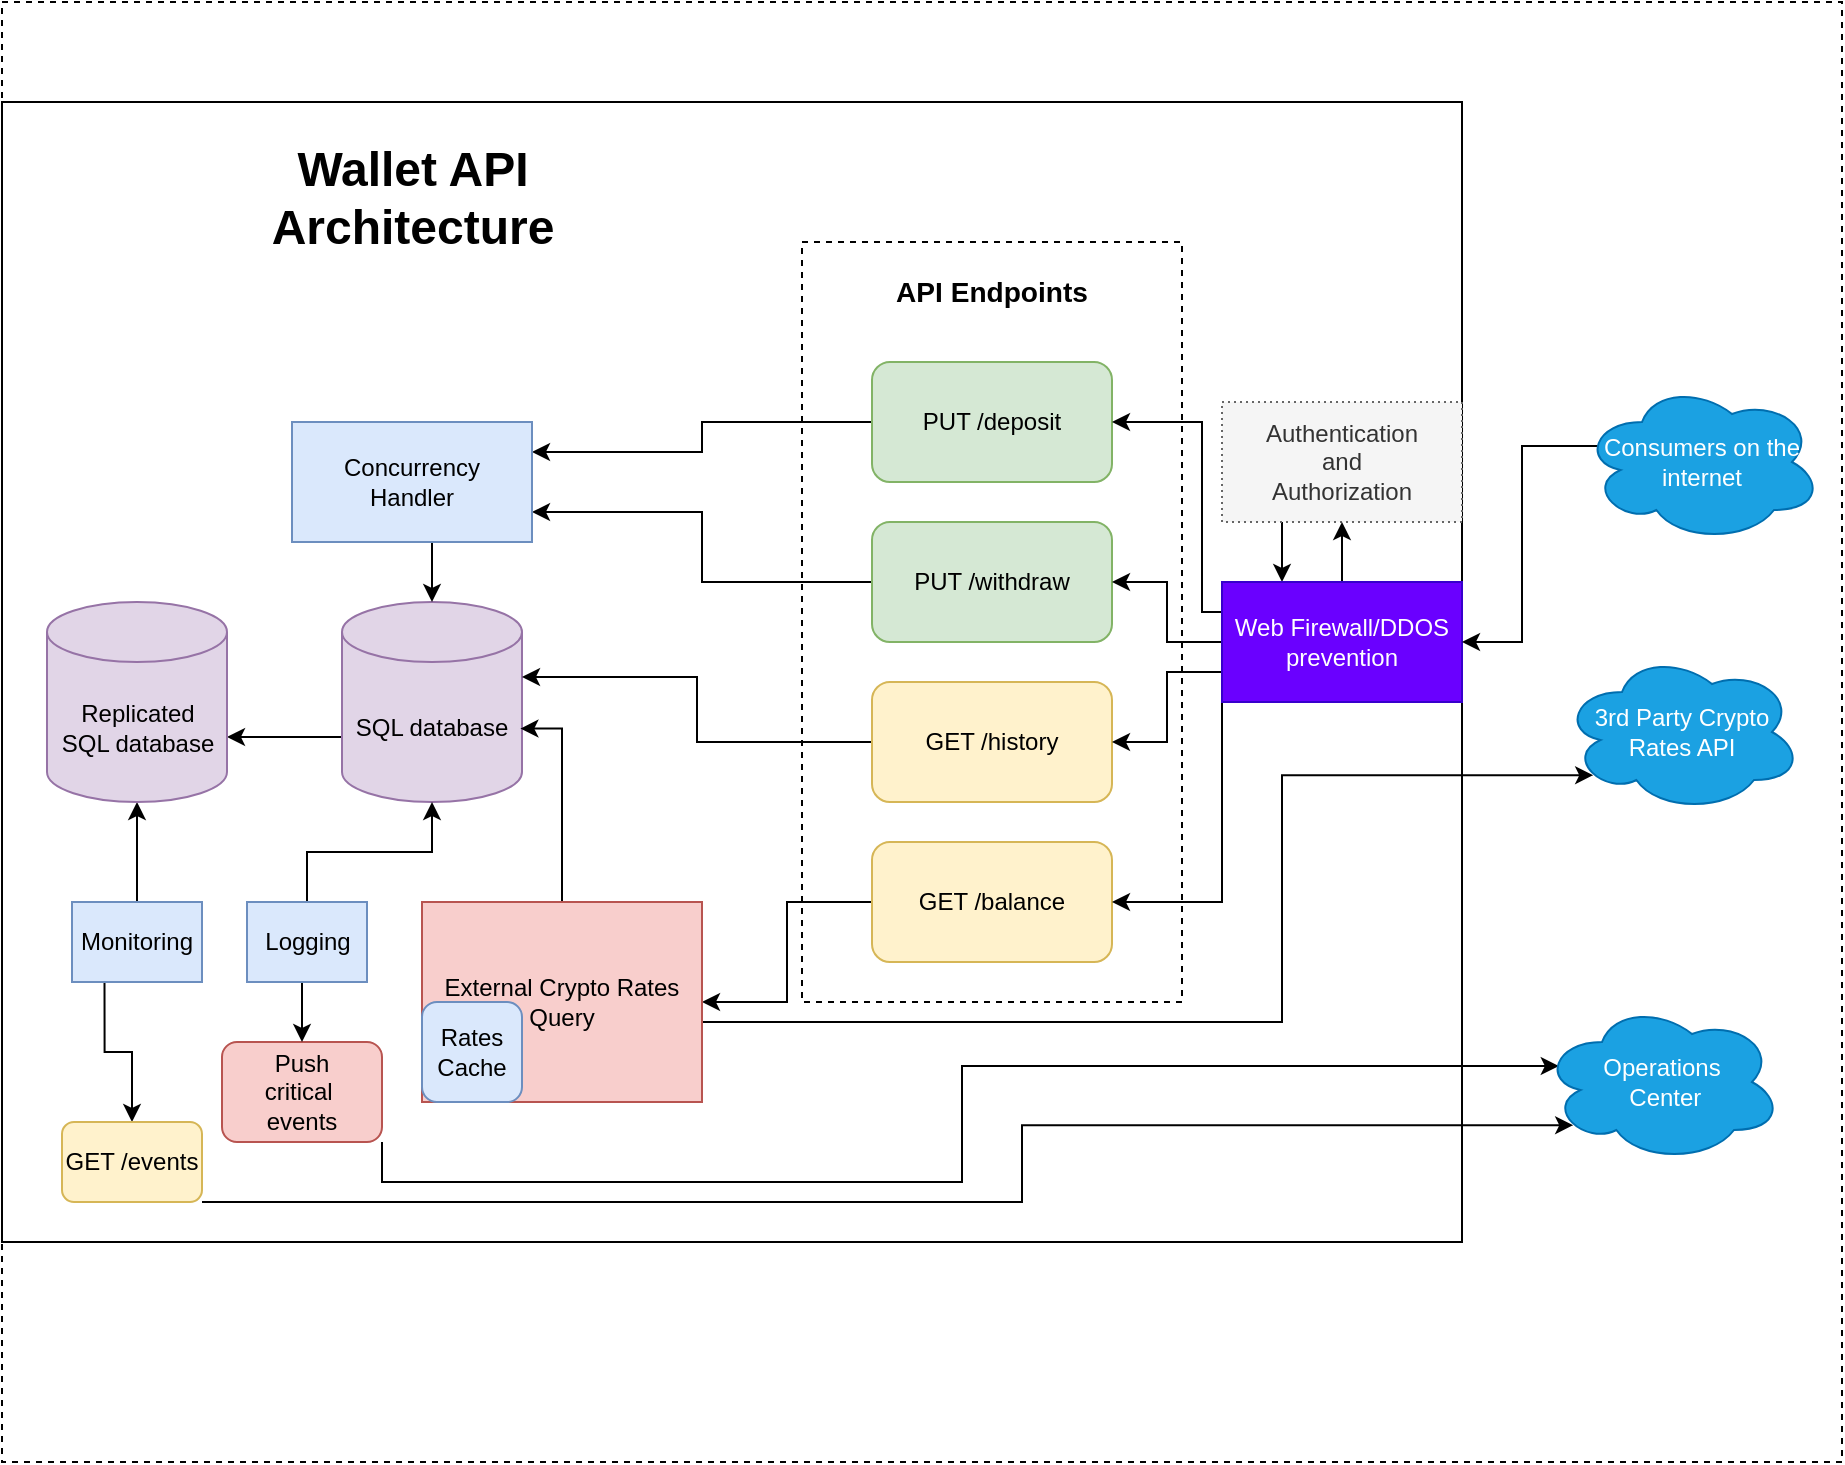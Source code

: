 <mxfile version="14.6.13" type="device"><diagram id="Gq1grKyeu_nSM5PSLiE5" name="Page-1"><mxGraphModel dx="780" dy="720" grid="1" gridSize="10" guides="1" tooltips="1" connect="1" arrows="1" fold="1" page="1" pageScale="1" pageWidth="1169" pageHeight="827" math="0" shadow="0"><root><mxCell id="0"/><mxCell id="1" parent="0"/><mxCell id="cmRVjrvB73fL5MJ9aO9_-28" value="" style="rounded=0;whiteSpace=wrap;html=1;dashed=1;fillColor=none;" vertex="1" parent="1"><mxGeometry x="30" width="920" height="730" as="geometry"/></mxCell><mxCell id="cmRVjrvB73fL5MJ9aO9_-17" value="" style="rounded=0;whiteSpace=wrap;html=1;fillColor=none;" vertex="1" parent="1"><mxGeometry x="30" y="50" width="730" height="570" as="geometry"/></mxCell><mxCell id="cmRVjrvB73fL5MJ9aO9_-7" value="&lt;h1&gt;&lt;br&gt;&lt;/h1&gt;" style="rounded=0;whiteSpace=wrap;html=1;dashed=1;fillColor=none;horizontal=0;" vertex="1" parent="1"><mxGeometry x="430" y="120" width="190" height="380" as="geometry"/></mxCell><mxCell id="cmRVjrvB73fL5MJ9aO9_-41" style="edgeStyle=orthogonalEdgeStyle;rounded=0;orthogonalLoop=1;jettySize=auto;html=1;exitX=0;exitY=0;exitDx=0;exitDy=67.5;exitPerimeter=0;entryX=1;entryY=0;entryDx=0;entryDy=67.5;entryPerimeter=0;" edge="1" parent="1" source="cmRVjrvB73fL5MJ9aO9_-1" target="cmRVjrvB73fL5MJ9aO9_-39"><mxGeometry relative="1" as="geometry"/></mxCell><mxCell id="cmRVjrvB73fL5MJ9aO9_-1" value="SQL database" style="shape=cylinder3;whiteSpace=wrap;html=1;boundedLbl=1;backgroundOutline=1;size=15;fillColor=#e1d5e7;strokeColor=#9673a6;" vertex="1" parent="1"><mxGeometry x="200" y="300" width="90" height="100" as="geometry"/></mxCell><mxCell id="cmRVjrvB73fL5MJ9aO9_-12" style="edgeStyle=orthogonalEdgeStyle;rounded=0;orthogonalLoop=1;jettySize=auto;html=1;entryX=1;entryY=0.25;entryDx=0;entryDy=0;" edge="1" parent="1" source="cmRVjrvB73fL5MJ9aO9_-2" target="cmRVjrvB73fL5MJ9aO9_-11"><mxGeometry relative="1" as="geometry"/></mxCell><mxCell id="cmRVjrvB73fL5MJ9aO9_-2" value="PUT /deposit" style="rounded=1;whiteSpace=wrap;html=1;fillColor=#d5e8d4;strokeColor=#82b366;" vertex="1" parent="1"><mxGeometry x="465" y="180" width="120" height="60" as="geometry"/></mxCell><mxCell id="cmRVjrvB73fL5MJ9aO9_-13" style="edgeStyle=orthogonalEdgeStyle;rounded=0;orthogonalLoop=1;jettySize=auto;html=1;entryX=1;entryY=0.75;entryDx=0;entryDy=0;" edge="1" parent="1" source="cmRVjrvB73fL5MJ9aO9_-3" target="cmRVjrvB73fL5MJ9aO9_-11"><mxGeometry relative="1" as="geometry"/></mxCell><mxCell id="cmRVjrvB73fL5MJ9aO9_-3" value="PUT /withdraw" style="rounded=1;whiteSpace=wrap;html=1;fillColor=#d5e8d4;strokeColor=#82b366;" vertex="1" parent="1"><mxGeometry x="465" y="260" width="120" height="60" as="geometry"/></mxCell><mxCell id="cmRVjrvB73fL5MJ9aO9_-10" style="edgeStyle=orthogonalEdgeStyle;rounded=0;orthogonalLoop=1;jettySize=auto;html=1;exitX=0;exitY=0.5;exitDx=0;exitDy=0;entryX=1;entryY=0;entryDx=0;entryDy=37.5;entryPerimeter=0;" edge="1" parent="1" source="cmRVjrvB73fL5MJ9aO9_-4" target="cmRVjrvB73fL5MJ9aO9_-1"><mxGeometry relative="1" as="geometry"/></mxCell><mxCell id="cmRVjrvB73fL5MJ9aO9_-4" value="GET /history" style="rounded=1;whiteSpace=wrap;html=1;fillColor=#fff2cc;strokeColor=#d6b656;" vertex="1" parent="1"><mxGeometry x="465" y="340" width="120" height="60" as="geometry"/></mxCell><mxCell id="cmRVjrvB73fL5MJ9aO9_-9" style="edgeStyle=orthogonalEdgeStyle;rounded=0;orthogonalLoop=1;jettySize=auto;html=1;exitX=0;exitY=0.5;exitDx=0;exitDy=0;entryX=1;entryY=0.5;entryDx=0;entryDy=0;" edge="1" parent="1" source="cmRVjrvB73fL5MJ9aO9_-5" target="cmRVjrvB73fL5MJ9aO9_-22"><mxGeometry relative="1" as="geometry"/></mxCell><mxCell id="cmRVjrvB73fL5MJ9aO9_-5" value="GET /balance" style="rounded=1;whiteSpace=wrap;html=1;fillColor=#fff2cc;strokeColor=#d6b656;" vertex="1" parent="1"><mxGeometry x="465" y="420" width="120" height="60" as="geometry"/></mxCell><mxCell id="cmRVjrvB73fL5MJ9aO9_-8" value="&lt;h3&gt;API Endpoints&lt;/h3&gt;" style="text;html=1;strokeColor=none;fillColor=none;align=center;verticalAlign=middle;whiteSpace=wrap;rounded=0;dashed=1;" vertex="1" parent="1"><mxGeometry x="465" y="130" width="120" height="30" as="geometry"/></mxCell><mxCell id="cmRVjrvB73fL5MJ9aO9_-14" style="edgeStyle=orthogonalEdgeStyle;rounded=0;orthogonalLoop=1;jettySize=auto;html=1;exitX=0.5;exitY=1;exitDx=0;exitDy=0;entryX=0.5;entryY=0;entryDx=0;entryDy=0;entryPerimeter=0;" edge="1" parent="1" source="cmRVjrvB73fL5MJ9aO9_-11" target="cmRVjrvB73fL5MJ9aO9_-1"><mxGeometry relative="1" as="geometry"/></mxCell><mxCell id="cmRVjrvB73fL5MJ9aO9_-11" value="Concurrency &lt;br&gt;Handler" style="rounded=0;whiteSpace=wrap;html=1;fillColor=#dae8fc;strokeColor=#6c8ebf;" vertex="1" parent="1"><mxGeometry x="175" y="210" width="120" height="60" as="geometry"/></mxCell><mxCell id="cmRVjrvB73fL5MJ9aO9_-60" style="edgeStyle=orthogonalEdgeStyle;rounded=0;orthogonalLoop=1;jettySize=auto;html=1;exitX=0.25;exitY=1;exitDx=0;exitDy=0;entryX=0.25;entryY=0;entryDx=0;entryDy=0;" edge="1" parent="1" source="cmRVjrvB73fL5MJ9aO9_-15" target="cmRVjrvB73fL5MJ9aO9_-47"><mxGeometry relative="1" as="geometry"/></mxCell><mxCell id="cmRVjrvB73fL5MJ9aO9_-15" value="Authentication&lt;br&gt;and&lt;br&gt;Authorization" style="rounded=0;whiteSpace=wrap;html=1;fillColor=#f5f5f5;dashed=1;dashPattern=1 2;strokeColor=#666666;fontColor=#333333;" vertex="1" parent="1"><mxGeometry x="640" y="200" width="120" height="60" as="geometry"/></mxCell><mxCell id="cmRVjrvB73fL5MJ9aO9_-18" value="&lt;h1&gt;Wallet API Architecture&lt;/h1&gt;" style="text;html=1;strokeColor=none;fillColor=none;align=center;verticalAlign=middle;whiteSpace=wrap;rounded=0;" vertex="1" parent="1"><mxGeometry x="152.5" y="50" width="165" height="95" as="geometry"/></mxCell><mxCell id="cmRVjrvB73fL5MJ9aO9_-23" style="edgeStyle=orthogonalEdgeStyle;rounded=0;orthogonalLoop=1;jettySize=auto;html=1;entryX=0.991;entryY=0.633;entryDx=0;entryDy=0;entryPerimeter=0;" edge="1" parent="1" source="cmRVjrvB73fL5MJ9aO9_-22" target="cmRVjrvB73fL5MJ9aO9_-1"><mxGeometry relative="1" as="geometry"/></mxCell><mxCell id="cmRVjrvB73fL5MJ9aO9_-54" style="edgeStyle=orthogonalEdgeStyle;rounded=0;orthogonalLoop=1;jettySize=auto;html=1;exitX=1;exitY=0.75;exitDx=0;exitDy=0;entryX=0.13;entryY=0.77;entryDx=0;entryDy=0;entryPerimeter=0;" edge="1" parent="1" source="cmRVjrvB73fL5MJ9aO9_-22" target="cmRVjrvB73fL5MJ9aO9_-25"><mxGeometry relative="1" as="geometry"><Array as="points"><mxPoint x="380" y="510"/><mxPoint x="670" y="510"/><mxPoint x="670" y="387"/></Array></mxGeometry></mxCell><mxCell id="cmRVjrvB73fL5MJ9aO9_-22" value="External Crypto Rates Query" style="rounded=0;whiteSpace=wrap;html=1;fillColor=#f8cecc;strokeColor=#b85450;" vertex="1" parent="1"><mxGeometry x="240" y="450" width="140" height="100" as="geometry"/></mxCell><mxCell id="cmRVjrvB73fL5MJ9aO9_-25" value="3rd Party Crypto Rates API" style="ellipse;shape=cloud;whiteSpace=wrap;html=1;fillColor=#1ba1e2;strokeColor=#006EAF;fontColor=#ffffff;" vertex="1" parent="1"><mxGeometry x="810" y="325" width="120" height="80" as="geometry"/></mxCell><mxCell id="cmRVjrvB73fL5MJ9aO9_-26" value="Rates&lt;br&gt;Cache" style="rounded=1;whiteSpace=wrap;html=1;fillColor=#dae8fc;strokeColor=#6c8ebf;" vertex="1" parent="1"><mxGeometry x="240" y="500" width="50" height="50" as="geometry"/></mxCell><mxCell id="cmRVjrvB73fL5MJ9aO9_-36" style="edgeStyle=orthogonalEdgeStyle;rounded=0;orthogonalLoop=1;jettySize=auto;html=1;exitX=0.25;exitY=1;exitDx=0;exitDy=0;entryX=0.5;entryY=0;entryDx=0;entryDy=0;" edge="1" parent="1" source="cmRVjrvB73fL5MJ9aO9_-29" target="cmRVjrvB73fL5MJ9aO9_-31"><mxGeometry relative="1" as="geometry"/></mxCell><mxCell id="cmRVjrvB73fL5MJ9aO9_-42" style="edgeStyle=orthogonalEdgeStyle;rounded=0;orthogonalLoop=1;jettySize=auto;html=1;entryX=0.5;entryY=1;entryDx=0;entryDy=0;entryPerimeter=0;" edge="1" parent="1" source="cmRVjrvB73fL5MJ9aO9_-29" target="cmRVjrvB73fL5MJ9aO9_-39"><mxGeometry relative="1" as="geometry"><mxPoint x="110" y="425" as="targetPoint"/></mxGeometry></mxCell><mxCell id="cmRVjrvB73fL5MJ9aO9_-29" value="Monitoring" style="rounded=0;whiteSpace=wrap;html=1;fillColor=#dae8fc;strokeColor=#6c8ebf;" vertex="1" parent="1"><mxGeometry x="65" y="450" width="65" height="40" as="geometry"/></mxCell><mxCell id="cmRVjrvB73fL5MJ9aO9_-56" style="edgeStyle=orthogonalEdgeStyle;rounded=0;orthogonalLoop=1;jettySize=auto;html=1;entryX=0.13;entryY=0.77;entryDx=0;entryDy=0;entryPerimeter=0;" edge="1" parent="1" source="cmRVjrvB73fL5MJ9aO9_-31" target="cmRVjrvB73fL5MJ9aO9_-33"><mxGeometry relative="1" as="geometry"><Array as="points"><mxPoint x="540" y="600"/><mxPoint x="540" y="562"/></Array></mxGeometry></mxCell><mxCell id="cmRVjrvB73fL5MJ9aO9_-31" value="GET /events" style="rounded=1;whiteSpace=wrap;html=1;fillColor=#fff2cc;strokeColor=#d6b656;" vertex="1" parent="1"><mxGeometry x="60" y="560" width="70" height="40" as="geometry"/></mxCell><mxCell id="cmRVjrvB73fL5MJ9aO9_-55" style="edgeStyle=orthogonalEdgeStyle;rounded=0;orthogonalLoop=1;jettySize=auto;html=1;exitX=1;exitY=1;exitDx=0;exitDy=0;entryX=0.07;entryY=0.4;entryDx=0;entryDy=0;entryPerimeter=0;" edge="1" parent="1" source="cmRVjrvB73fL5MJ9aO9_-32" target="cmRVjrvB73fL5MJ9aO9_-33"><mxGeometry relative="1" as="geometry"/></mxCell><mxCell id="cmRVjrvB73fL5MJ9aO9_-32" value="Push&lt;br&gt;critical&amp;nbsp;&lt;br&gt;events" style="rounded=1;whiteSpace=wrap;html=1;fillColor=#f8cecc;strokeColor=#b85450;" vertex="1" parent="1"><mxGeometry x="140" y="520" width="80" height="50" as="geometry"/></mxCell><mxCell id="cmRVjrvB73fL5MJ9aO9_-33" value="Operations&lt;br&gt;&amp;nbsp;Center" style="ellipse;shape=cloud;whiteSpace=wrap;html=1;fillColor=#1ba1e2;strokeColor=#006EAF;fontColor=#ffffff;" vertex="1" parent="1"><mxGeometry x="800" y="500" width="120" height="80" as="geometry"/></mxCell><mxCell id="cmRVjrvB73fL5MJ9aO9_-39" value="Replicated&lt;br&gt;SQL database" style="shape=cylinder3;whiteSpace=wrap;html=1;boundedLbl=1;backgroundOutline=1;size=15;fillColor=#e1d5e7;strokeColor=#9673a6;" vertex="1" parent="1"><mxGeometry x="52.5" y="300" width="90" height="100" as="geometry"/></mxCell><mxCell id="cmRVjrvB73fL5MJ9aO9_-45" style="edgeStyle=orthogonalEdgeStyle;rounded=0;orthogonalLoop=1;jettySize=auto;html=1;" edge="1" parent="1" source="cmRVjrvB73fL5MJ9aO9_-44" target="cmRVjrvB73fL5MJ9aO9_-1"><mxGeometry relative="1" as="geometry"/></mxCell><mxCell id="cmRVjrvB73fL5MJ9aO9_-46" style="edgeStyle=orthogonalEdgeStyle;rounded=0;orthogonalLoop=1;jettySize=auto;html=1;exitX=0.25;exitY=1;exitDx=0;exitDy=0;entryX=0.5;entryY=0;entryDx=0;entryDy=0;" edge="1" parent="1" source="cmRVjrvB73fL5MJ9aO9_-44" target="cmRVjrvB73fL5MJ9aO9_-32"><mxGeometry relative="1" as="geometry"/></mxCell><mxCell id="cmRVjrvB73fL5MJ9aO9_-44" value="Logging" style="rounded=0;whiteSpace=wrap;html=1;fillColor=#dae8fc;strokeColor=#6c8ebf;" vertex="1" parent="1"><mxGeometry x="152.5" y="450" width="60" height="40" as="geometry"/></mxCell><mxCell id="cmRVjrvB73fL5MJ9aO9_-48" style="edgeStyle=orthogonalEdgeStyle;rounded=0;orthogonalLoop=1;jettySize=auto;html=1;exitX=0;exitY=0.25;exitDx=0;exitDy=0;entryX=1;entryY=0.5;entryDx=0;entryDy=0;" edge="1" parent="1" source="cmRVjrvB73fL5MJ9aO9_-47" target="cmRVjrvB73fL5MJ9aO9_-2"><mxGeometry relative="1" as="geometry"><Array as="points"><mxPoint x="630" y="305"/><mxPoint x="630" y="210"/></Array></mxGeometry></mxCell><mxCell id="cmRVjrvB73fL5MJ9aO9_-49" style="edgeStyle=orthogonalEdgeStyle;rounded=0;orthogonalLoop=1;jettySize=auto;html=1;" edge="1" parent="1" source="cmRVjrvB73fL5MJ9aO9_-47" target="cmRVjrvB73fL5MJ9aO9_-3"><mxGeometry relative="1" as="geometry"/></mxCell><mxCell id="cmRVjrvB73fL5MJ9aO9_-50" style="edgeStyle=orthogonalEdgeStyle;rounded=0;orthogonalLoop=1;jettySize=auto;html=1;exitX=0;exitY=0.75;exitDx=0;exitDy=0;entryX=1;entryY=0.5;entryDx=0;entryDy=0;" edge="1" parent="1" source="cmRVjrvB73fL5MJ9aO9_-47" target="cmRVjrvB73fL5MJ9aO9_-4"><mxGeometry relative="1" as="geometry"/></mxCell><mxCell id="cmRVjrvB73fL5MJ9aO9_-51" style="edgeStyle=orthogonalEdgeStyle;rounded=0;orthogonalLoop=1;jettySize=auto;html=1;exitX=0;exitY=1;exitDx=0;exitDy=0;entryX=1;entryY=0.5;entryDx=0;entryDy=0;" edge="1" parent="1" source="cmRVjrvB73fL5MJ9aO9_-47" target="cmRVjrvB73fL5MJ9aO9_-5"><mxGeometry relative="1" as="geometry"/></mxCell><mxCell id="cmRVjrvB73fL5MJ9aO9_-59" style="edgeStyle=orthogonalEdgeStyle;rounded=0;orthogonalLoop=1;jettySize=auto;html=1;exitX=0.5;exitY=0;exitDx=0;exitDy=0;entryX=0.5;entryY=1;entryDx=0;entryDy=0;" edge="1" parent="1" source="cmRVjrvB73fL5MJ9aO9_-47" target="cmRVjrvB73fL5MJ9aO9_-15"><mxGeometry relative="1" as="geometry"/></mxCell><mxCell id="cmRVjrvB73fL5MJ9aO9_-47" value="Web Firewall/DDOS prevention" style="rounded=0;whiteSpace=wrap;html=1;fillColor=#6a00ff;strokeColor=#3700CC;fontColor=#ffffff;" vertex="1" parent="1"><mxGeometry x="640" y="290" width="120" height="60" as="geometry"/></mxCell><mxCell id="cmRVjrvB73fL5MJ9aO9_-53" style="edgeStyle=orthogonalEdgeStyle;rounded=0;orthogonalLoop=1;jettySize=auto;html=1;entryX=1;entryY=0.5;entryDx=0;entryDy=0;exitX=0.07;exitY=0.4;exitDx=0;exitDy=0;exitPerimeter=0;" edge="1" parent="1" source="cmRVjrvB73fL5MJ9aO9_-52" target="cmRVjrvB73fL5MJ9aO9_-47"><mxGeometry relative="1" as="geometry"/></mxCell><mxCell id="cmRVjrvB73fL5MJ9aO9_-52" value="Consumers on the internet" style="ellipse;shape=cloud;whiteSpace=wrap;html=1;fillColor=#1ba1e2;strokeColor=#006EAF;fontColor=#ffffff;" vertex="1" parent="1"><mxGeometry x="820" y="190" width="120" height="80" as="geometry"/></mxCell><mxCell id="cmRVjrvB73fL5MJ9aO9_-64" style="edgeStyle=orthogonalEdgeStyle;rounded=0;orthogonalLoop=1;jettySize=auto;html=1;exitX=0.5;exitY=1;exitDx=0;exitDy=0;" edge="1" parent="1"><mxGeometry relative="1" as="geometry"><mxPoint x="850" y="115" as="sourcePoint"/><mxPoint x="850" y="115" as="targetPoint"/></mxGeometry></mxCell></root></mxGraphModel></diagram></mxfile>
